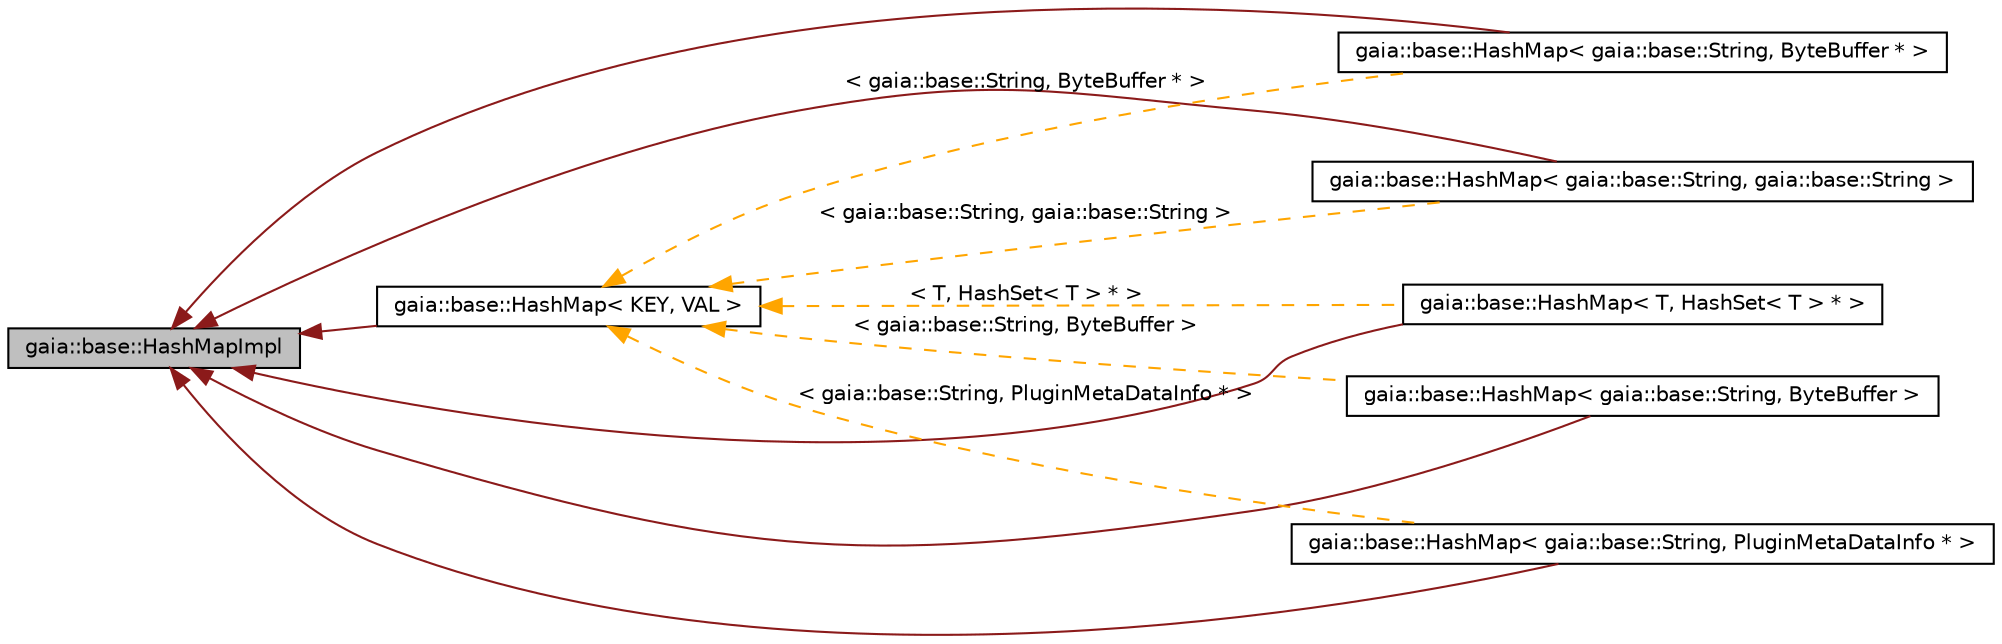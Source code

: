 digraph G
{
  edge [fontname="Helvetica",fontsize="10",labelfontname="Helvetica",labelfontsize="10"];
  node [fontname="Helvetica",fontsize="10",shape=record];
  rankdir=LR;
  Node1 [label="gaia::base::HashMapImpl",height=0.2,width=0.4,color="black", fillcolor="grey75", style="filled" fontcolor="black"];
  Node1 -> Node2 [dir=back,color="firebrick4",fontsize="10",style="solid",fontname="Helvetica"];
  Node2 [label="gaia::base::HashMap\< KEY, VAL \>",height=0.2,width=0.4,color="black", fillcolor="white", style="filled",URL="$d3/d57/classgaia_1_1base_1_1_hash_map.html",tooltip="Implements hashmap data structure and operation functions."];
  Node2 -> Node3 [dir=back,color="orange",fontsize="10",style="dashed",label="\< gaia::base::String, gaia::base::String \>",fontname="Helvetica"];
  Node3 [label="gaia::base::HashMap\< gaia::base::String, gaia::base::String \>",height=0.2,width=0.4,color="black", fillcolor="white", style="filled",URL="$d3/d57/classgaia_1_1base_1_1_hash_map.html"];
  Node2 -> Node4 [dir=back,color="orange",fontsize="10",style="dashed",label="\< gaia::base::String, ByteBuffer * \>",fontname="Helvetica"];
  Node4 [label="gaia::base::HashMap\< gaia::base::String, ByteBuffer * \>",height=0.2,width=0.4,color="black", fillcolor="white", style="filled",URL="$d3/d57/classgaia_1_1base_1_1_hash_map.html"];
  Node2 -> Node5 [dir=back,color="orange",fontsize="10",style="dashed",label="\< gaia::base::String, ByteBuffer \>",fontname="Helvetica"];
  Node5 [label="gaia::base::HashMap\< gaia::base::String, ByteBuffer \>",height=0.2,width=0.4,color="black", fillcolor="white", style="filled",URL="$d3/d57/classgaia_1_1base_1_1_hash_map.html"];
  Node2 -> Node6 [dir=back,color="orange",fontsize="10",style="dashed",label="\< gaia::base::String, PluginMetaDataInfo * \>",fontname="Helvetica"];
  Node6 [label="gaia::base::HashMap\< gaia::base::String, PluginMetaDataInfo * \>",height=0.2,width=0.4,color="black", fillcolor="white", style="filled",URL="$d3/d57/classgaia_1_1base_1_1_hash_map.html"];
  Node2 -> Node7 [dir=back,color="orange",fontsize="10",style="dashed",label="\< T, HashSet\< T \> * \>",fontname="Helvetica"];
  Node7 [label="gaia::base::HashMap\< T, HashSet\< T \> * \>",height=0.2,width=0.4,color="black", fillcolor="white", style="filled",URL="$d3/d57/classgaia_1_1base_1_1_hash_map.html"];
  Node1 -> Node4 [dir=back,color="firebrick4",fontsize="10",style="solid",fontname="Helvetica"];
  Node1 -> Node5 [dir=back,color="firebrick4",fontsize="10",style="solid",fontname="Helvetica"];
  Node1 -> Node3 [dir=back,color="firebrick4",fontsize="10",style="solid",fontname="Helvetica"];
  Node1 -> Node6 [dir=back,color="firebrick4",fontsize="10",style="solid",fontname="Helvetica"];
  Node1 -> Node7 [dir=back,color="firebrick4",fontsize="10",style="solid",fontname="Helvetica"];
}
